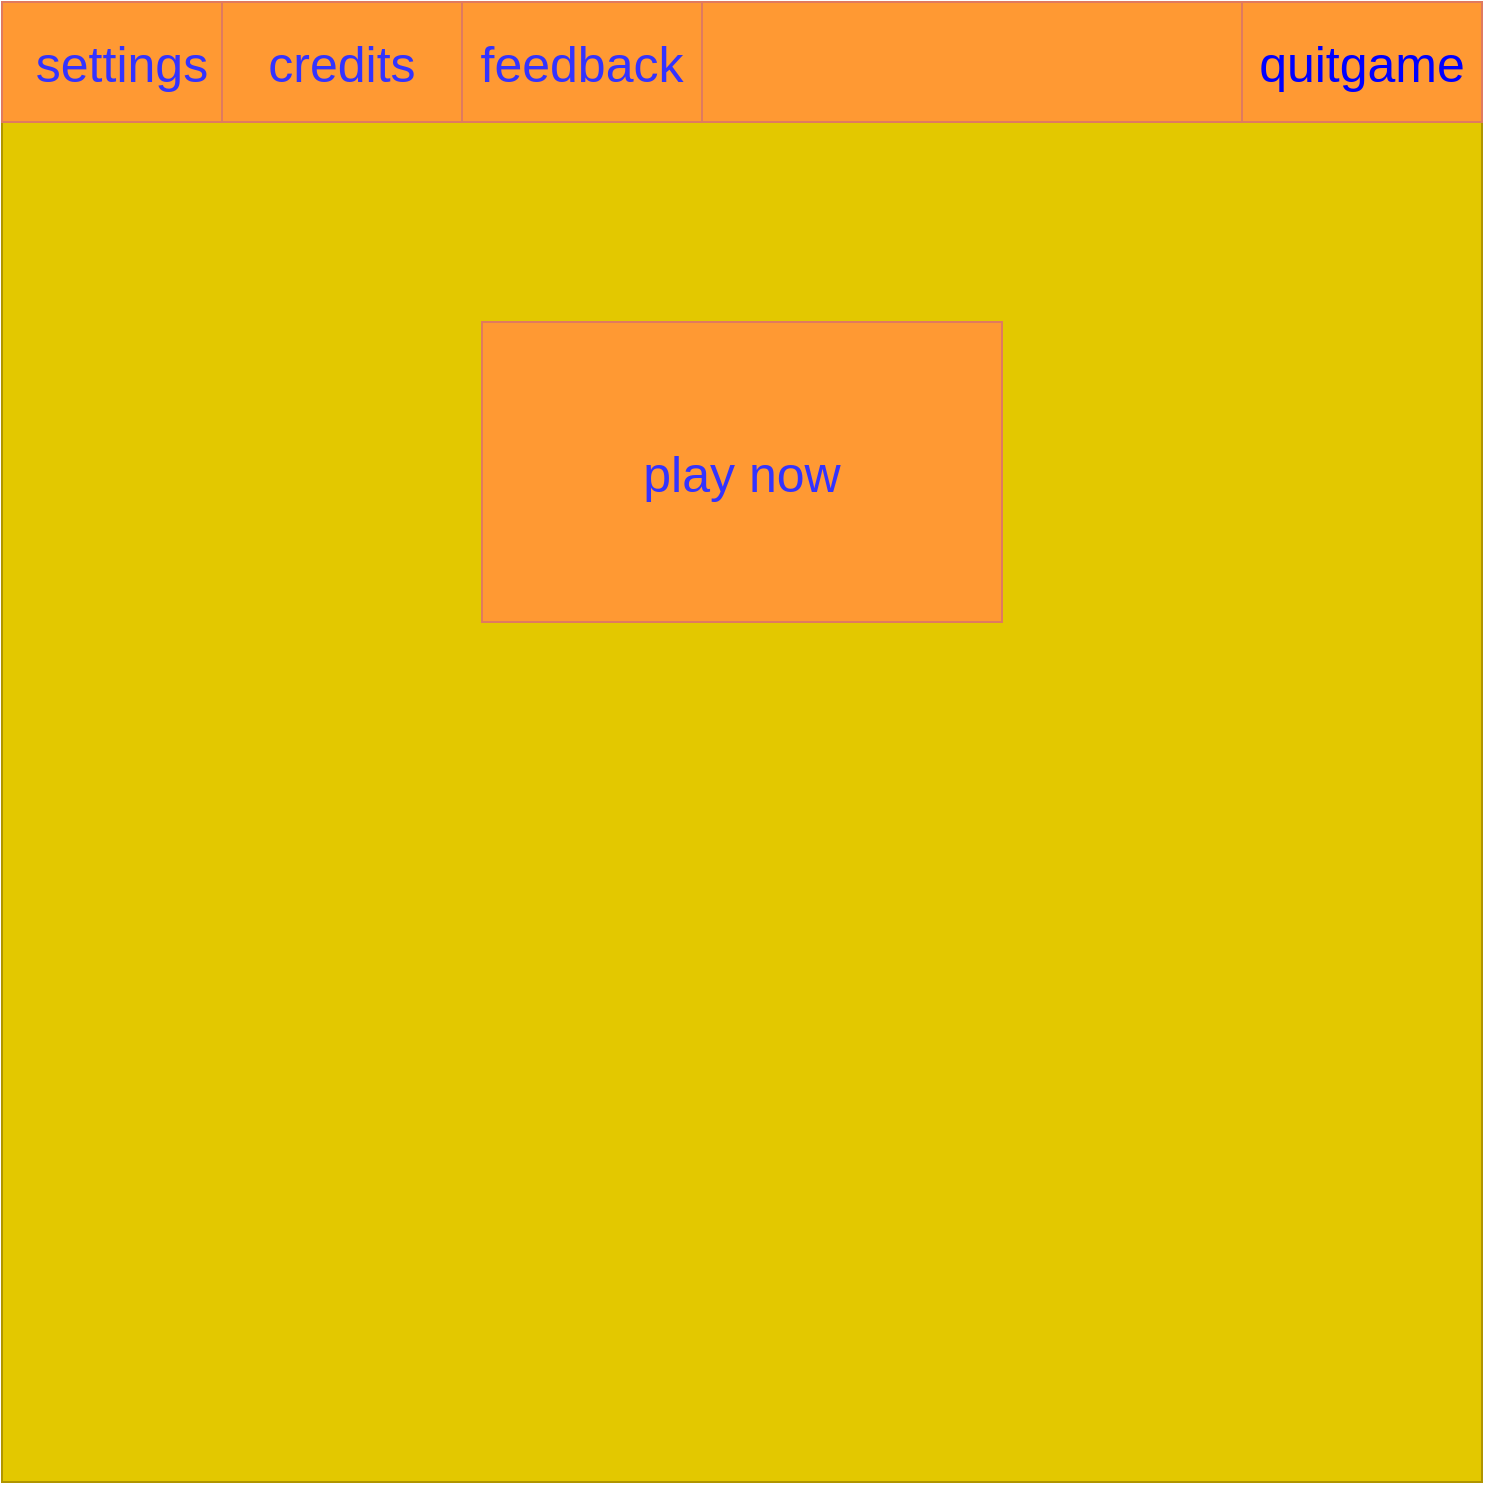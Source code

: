 <mxfile version="20.8.5" type="device" pages="3"><diagram name="Pagina-1" id="MKr6emcczg_y49kqb-7H"><mxGraphModel dx="1552" dy="894" grid="1" gridSize="10" guides="1" tooltips="1" connect="1" arrows="1" fold="1" page="1" pageScale="1" pageWidth="827" pageHeight="1169" math="0" shadow="0"><root><mxCell id="0"/><mxCell id="1" parent="0"/><mxCell id="1wiTXa0J7OHRa_z0iwdm-1" value="" style="whiteSpace=wrap;html=1;aspect=fixed;fontColor=#000000;fillColor=#e3c800;strokeColor=#B09500;" vertex="1" parent="1"><mxGeometry x="40" y="40" width="740" height="740" as="geometry"/></mxCell><mxCell id="cbUB9tJqru0QXZujugB0-2" value="&lt;font style=&quot;font-size: 25px;&quot; color=&quot;#3333ff&quot;&gt;settings&lt;/font&gt;" style="rounded=0;whiteSpace=wrap;html=1;labelBackgroundColor=none;fillColor=#FF9933;strokeColor=#E07A5F;fontColor=#393C56;" parent="1" vertex="1"><mxGeometry x="40" y="40" width="120" height="60" as="geometry"/></mxCell><mxCell id="cbUB9tJqru0QXZujugB0-3" value="&lt;font style=&quot;font-size: 25px;&quot; color=&quot;#3333ff&quot;&gt;credits&lt;/font&gt;" style="rounded=0;whiteSpace=wrap;html=1;labelBackgroundColor=none;fillColor=#FF9933;strokeColor=#E07A5F;fontColor=#393C56;" parent="1" vertex="1"><mxGeometry x="150" y="40" width="120" height="60" as="geometry"/></mxCell><mxCell id="cbUB9tJqru0QXZujugB0-4" value="" style="rounded=0;whiteSpace=wrap;html=1;labelBackgroundColor=none;fillColor=#FF9933;strokeColor=#E07A5F;fontColor=#393C56;" parent="1" vertex="1"><mxGeometry x="270" y="40" width="400" height="60" as="geometry"/></mxCell><mxCell id="cbUB9tJqru0QXZujugB0-7" value="&lt;font style=&quot;font-size: 25px;&quot; color=&quot;#0000ff&quot;&gt;quitgame&lt;/font&gt;" style="rounded=0;whiteSpace=wrap;html=1;labelBackgroundColor=none;fillColor=#FF9933;strokeColor=#E07A5F;fontColor=#393C56;" parent="1" vertex="1"><mxGeometry x="660" y="40" width="120" height="60" as="geometry"/></mxCell><mxCell id="cbUB9tJqru0QXZujugB0-8" value="&lt;font style=&quot;font-size: 25px;&quot; color=&quot;#3333ff&quot;&gt;play now&lt;/font&gt;" style="rounded=0;whiteSpace=wrap;html=1;labelBackgroundColor=none;fillColor=#FF9933;strokeColor=#E07A5F;fontColor=#000000;" parent="1" vertex="1"><mxGeometry x="280" y="200" width="260" height="150" as="geometry"/></mxCell><mxCell id="cbUB9tJqru0QXZujugB0-10" value="&lt;font style=&quot;font-size: 25px;&quot; color=&quot;#3333ff&quot;&gt;feedback&lt;/font&gt;" style="rounded=0;whiteSpace=wrap;html=1;labelBackgroundColor=none;fillColor=#FF9933;strokeColor=#E07A5F;fontColor=#393C56;" parent="1" vertex="1"><mxGeometry x="270" y="40" width="120" height="60" as="geometry"/></mxCell><mxCell id="1wiTXa0J7OHRa_z0iwdm-2" style="edgeStyle=orthogonalEdgeStyle;rounded=0;orthogonalLoop=1;jettySize=auto;html=1;exitX=0.5;exitY=1;exitDx=0;exitDy=0;fontColor=#3333FF;" edge="1" parent="1" source="1wiTXa0J7OHRa_z0iwdm-1" target="1wiTXa0J7OHRa_z0iwdm-1"><mxGeometry relative="1" as="geometry"/></mxCell></root></mxGraphModel></diagram><diagram id="EmAktnBdimqq_tp7dt3H" name="Pagina-2"><mxGraphModel dx="1050" dy="541" grid="1" gridSize="10" guides="1" tooltips="1" connect="1" arrows="1" fold="1" page="1" pageScale="1" pageWidth="827" pageHeight="1169" math="0" shadow="0"><root><mxCell id="0"/><mxCell id="1" parent="0"/><mxCell id="XWJtqPgNWBeKx1dwtL-W-1" value="home" style="rounded=0;whiteSpace=wrap;html=1;labelBackgroundColor=none;fillColor=#F2CC8F;strokeColor=#E07A5F;fontColor=#393C56;" vertex="1" parent="1"><mxGeometry width="120" height="60" as="geometry"/></mxCell><mxCell id="XWJtqPgNWBeKx1dwtL-W-3" value="portofolio" style="rounded=0;whiteSpace=wrap;html=1;labelBackgroundColor=none;fillColor=#F2CC8F;strokeColor=#E07A5F;fontColor=#393C56;" vertex="1" parent="1"><mxGeometry y="120" width="120" height="60" as="geometry"/></mxCell><mxCell id="XWJtqPgNWBeKx1dwtL-W-4" value="portofolio" style="rounded=0;whiteSpace=wrap;html=1;labelBackgroundColor=none;fillColor=#F2CC8F;strokeColor=#E07A5F;fontColor=#393C56;" vertex="1" parent="1"><mxGeometry y="180" width="120" height="60" as="geometry"/></mxCell><mxCell id="XWJtqPgNWBeKx1dwtL-W-5" value="portofolio" style="rounded=0;whiteSpace=wrap;html=1;labelBackgroundColor=none;fillColor=#F2CC8F;strokeColor=#E07A5F;fontColor=#393C56;" vertex="1" parent="1"><mxGeometry y="240" width="120" height="60" as="geometry"/></mxCell><mxCell id="XWJtqPgNWBeKx1dwtL-W-6" value="portofolio" style="rounded=0;whiteSpace=wrap;html=1;labelBackgroundColor=none;fillColor=#F2CC8F;strokeColor=#E07A5F;fontColor=#393C56;" vertex="1" parent="1"><mxGeometry y="60" width="120" height="60" as="geometry"/></mxCell><mxCell id="XWJtqPgNWBeKx1dwtL-W-7" value="credits rolling&lt;br&gt;------------------&lt;br&gt;----------&lt;br&gt;----------------------&lt;br&gt;----------&lt;br&gt;---------------------&lt;br&gt;---------------&lt;br&gt;----------&lt;br&gt;-------------------------&lt;br&gt;--------------&lt;br&gt;-------&lt;br&gt;-------------------------&lt;br&gt;--------------&lt;br&gt;-------------&lt;br&gt;------&lt;br&gt;---------------------------&lt;br&gt;-------------&lt;br&gt;-----------------&lt;br&gt;----------&lt;br&gt;-----------------&lt;br&gt;-----------&lt;br&gt;------------&lt;br&gt;--------------&lt;br&gt;---------&lt;br&gt;------------------&lt;br&gt;---------&lt;br&gt;------------------&lt;br&gt;-------------&lt;br&gt;--" style="rounded=0;whiteSpace=wrap;html=1;labelBackgroundColor=none;fillColor=#F2CC8F;strokeColor=#E07A5F;fontColor=#393C56;" vertex="1" parent="1"><mxGeometry x="240" y="30" width="430" height="420" as="geometry"/></mxCell></root></mxGraphModel></diagram><diagram id="zB1GBW89nkJtombdJDNF" name="Pagina-3"><mxGraphModel dx="1050" dy="541" grid="1" gridSize="10" guides="1" tooltips="1" connect="1" arrows="1" fold="1" page="1" pageScale="1" pageWidth="827" pageHeight="1169" math="0" shadow="0"><root><mxCell id="0"/><mxCell id="1" parent="0"/><mxCell id="NPToVwUCBRKmAQey2rG0-2" value="dark mode light mode" style="rounded=1;whiteSpace=wrap;html=1;labelBackgroundColor=none;fillColor=#F2CC8F;strokeColor=#E07A5F;fontColor=#393C56;" vertex="1" parent="1"><mxGeometry x="40" y="160" width="160" height="90" as="geometry"/></mxCell><mxCell id="NPToVwUCBRKmAQey2rG0-3" value="text size" style="rounded=1;whiteSpace=wrap;html=1;labelBackgroundColor=none;fillColor=#F2CC8F;strokeColor=#E07A5F;fontColor=#393C56;" vertex="1" parent="1"><mxGeometry x="280" y="160" width="150" height="90" as="geometry"/></mxCell><mxCell id="NPToVwUCBRKmAQey2rG0-4" value="home" style="rounded=1;whiteSpace=wrap;html=1;labelBackgroundColor=none;fillColor=#F2CC8F;strokeColor=#E07A5F;fontColor=#393C56;" vertex="1" parent="1"><mxGeometry x="40" y="40" width="160" height="80" as="geometry"/></mxCell><mxCell id="NPToVwUCBRKmAQey2rG0-5" value="music sounds on/off" style="rounded=1;whiteSpace=wrap;html=1;labelBackgroundColor=none;fillColor=#F2CC8F;strokeColor=#E07A5F;fontColor=#393C56;" vertex="1" parent="1"><mxGeometry x="40" y="280" width="160" height="90" as="geometry"/></mxCell><mxCell id="NPToVwUCBRKmAQey2rG0-6" value="sfx on/of" style="rounded=1;whiteSpace=wrap;html=1;labelBackgroundColor=none;fillColor=#F2CC8F;strokeColor=#E07A5F;fontColor=#393C56;" vertex="1" parent="1"><mxGeometry x="280" y="280" width="160" height="90" as="geometry"/></mxCell></root></mxGraphModel></diagram></mxfile>